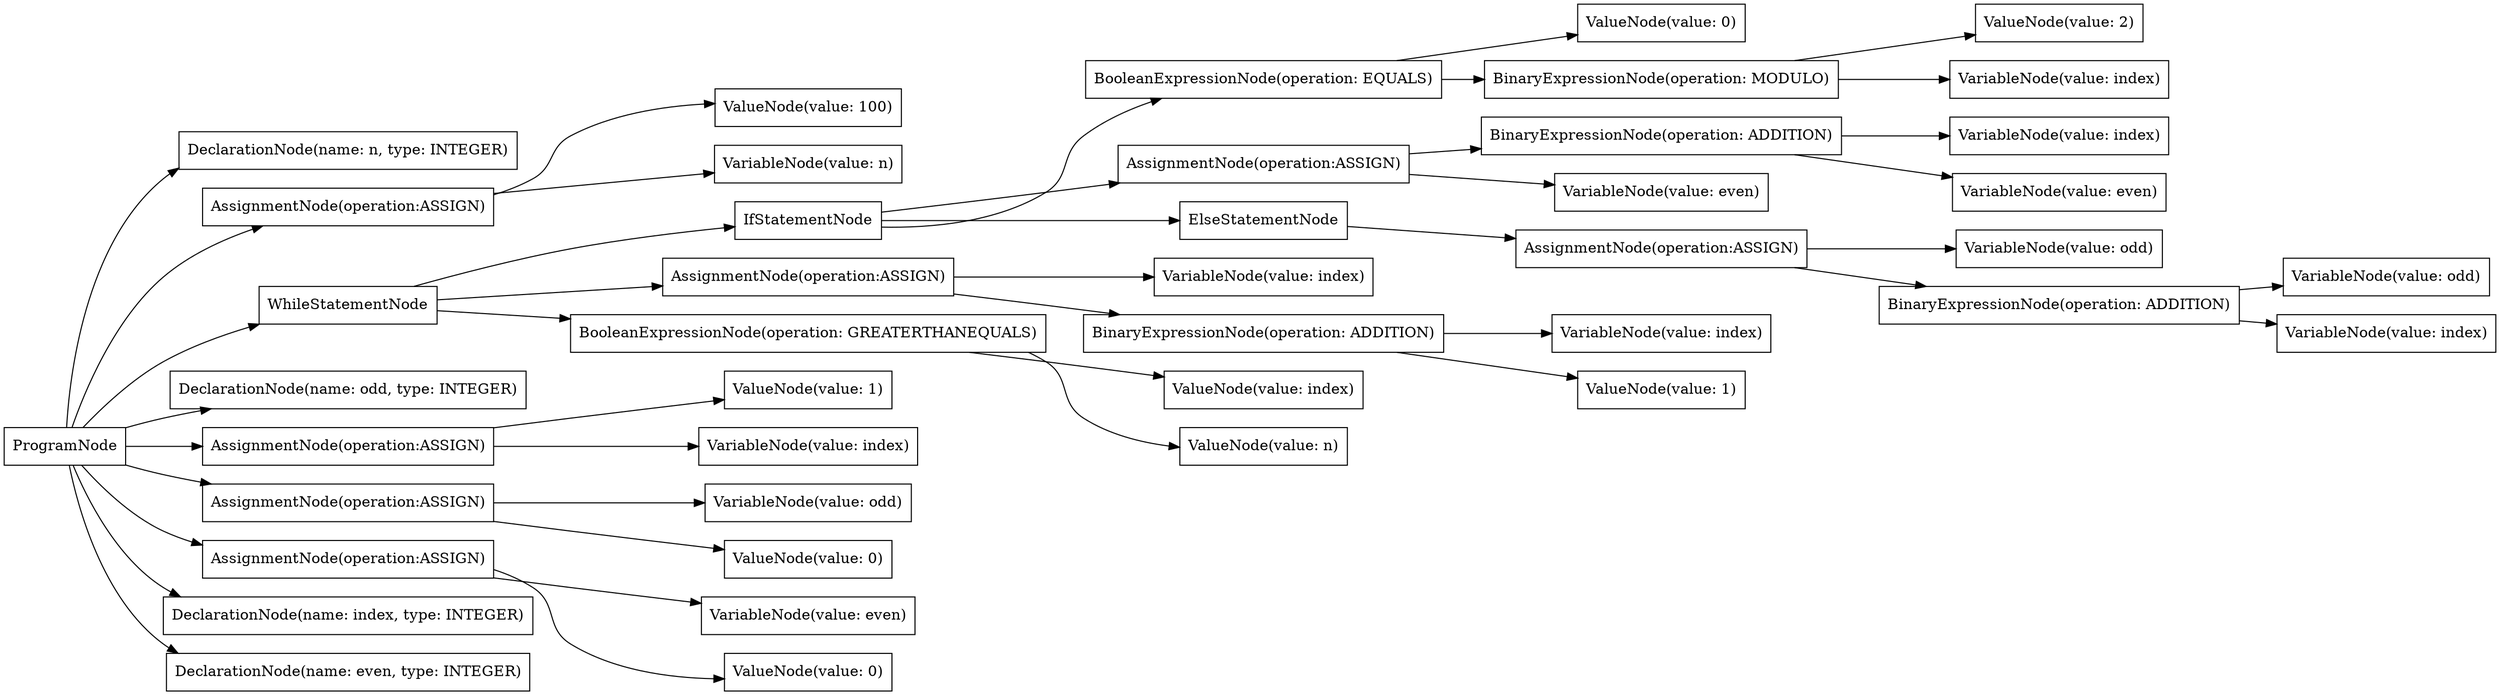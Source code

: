 digraph G {
rankdir=LR
"64bb99cd-3662-4bb4-a95a-698d5b16e1e1" [label="ValueNode(value: 2)" shape="box"];
"2c5c5c72-d7b1-4967-a4f8-6f0aca63c9e9" [label="VariableNode(value: index)" shape="box"];
"53cd578e-72d1-426d-b623-7fbb10b82b97" [label="DeclarationNode(name: n, type: INTEGER)" shape="box"];
"f9849b89-a6b8-4023-8e40-e4b2c77c0f11" [label="ValueNode(value: 100)" shape="box"];
"b1921cdd-8e38-463c-8ee3-eba851353438" [label="IfStatementNode" shape="box"];
"090998a7-073f-46d7-afe3-f2215f03e948" [label="VariableNode(value: odd)" shape="box"];
"037671e2-61f0-4d68-8b18-01d38a44e053" [label="VariableNode(value: index)" shape="box"];
"f1f42a09-4625-46df-bc0f-1e3b14b319d1" [label="AssignmentNode(operation:ASSIGN)" shape="box"];
"1b28136c-bf97-4af4-840c-bc385a1ccf5d" [label="ValueNode(value: index)" shape="box"];
"040437fc-57a7-4e79-b494-8e6fadc94e86" [label="VariableNode(value: odd)" shape="box"];
"5de65fb4-553e-4b04-9f2b-5a076bc3f3d3" [label="AssignmentNode(operation:ASSIGN)" shape="box"];
"7754b00d-58da-4e18-8d17-60c5f801455d" [label="BooleanExpressionNode(operation: EQUALS)" shape="box"];
"01e404c1-905d-4e34-9f6e-3c358ae056e2" [label="AssignmentNode(operation:ASSIGN)" shape="box"];
"5ec9c720-3016-4b67-8b7c-982be8c49ddc" [label="VariableNode(value: index)" shape="box"];
"ab747091-ce72-41d0-8d39-c7faa21a9847" [label="VariableNode(value: n)" shape="box"];
"6b5ffb9a-09a9-4016-bc8a-11bba5e27ab0" [label="ValueNode(value: 0)" shape="box"];
"bf5fd07a-ac9b-426c-9582-cdd51aeab7b4" [label="VariableNode(value: index)" shape="box"];
"ba75d6c8-5d08-4e94-be68-714237b0fa67" [label="BinaryExpressionNode(operation: ADDITION)" shape="box"];
"c4c86c8c-de6a-4960-9f08-6d77c257717a" [label="BinaryExpressionNode(operation: ADDITION)" shape="box"];
"02be5b0e-4a29-428c-8ea4-364dd3962377" [label="VariableNode(value: even)" shape="box"];
"5f5fd7ab-c8cb-48cc-b422-c1107f3fd5e3" [label="ValueNode(value: 1)" shape="box"];
"c7fce95c-1402-45a2-9a0c-d82ddf078339" [label="WhileStatementNode" shape="box"];
"95fcb764-612f-460c-874e-c53b341a5ff4" [label="ProgramNode" shape="box"];
"08d4e5ac-c2d1-4095-a5da-a3e4a17ed69d" [label="VariableNode(value: even)" shape="box"];
"15545fda-70b0-41f3-b45e-c55a4866e50d" [label="VariableNode(value: index)" shape="box"];
"c07fbbf0-db87-4955-b884-0280891ffea5" [label="DeclarationNode(name: odd, type: INTEGER)" shape="box"];
"b632641f-a0bd-4875-9ded-c46b144d4208" [label="VariableNode(value: index)" shape="box"];
"af149b26-b6f4-4116-968f-461f7a653943" [label="VariableNode(value: odd)" shape="box"];
"22422d42-8a03-4c5b-a225-1113333d8074" [label="AssignmentNode(operation:ASSIGN)" shape="box"];
"e64d3546-984f-4b00-9ecd-6da39f69aaea" [label="BooleanExpressionNode(operation: GREATERTHANEQUALS)" shape="box"];
"46da9f78-a7ca-4876-87d0-2c30c9c55ad0" [label="ValueNode(value: 1)" shape="box"];
"757dbc3a-440d-4d6e-8925-89cdd87f04df" [label="ValueNode(value: n)" shape="box"];
"639db208-2474-4eaf-906d-92d09a1efdc2" [label="AssignmentNode(operation:ASSIGN)" shape="box"];
"f3488911-a806-472d-be13-03d574c7dcdc" [label="ElseStatementNode" shape="box"];
"cace3f1a-f9b8-4dbe-8e3a-4afe023ec71a" [label="AssignmentNode(operation:ASSIGN)" shape="box"];
"f5939d95-b0aa-4cd6-b181-fdb77a0a9875" [label="ValueNode(value: 0)" shape="box"];
"28da2d28-2e60-43da-9761-c8e1ad49ebf2" [label="AssignmentNode(operation:ASSIGN)" shape="box"];
"4ade2b14-fbb0-4e5d-b25c-af07f353f61a" [label="ValueNode(value: 0)" shape="box"];
"42f47d5a-626a-42aa-b565-4ca2012fbcf1" [label="BinaryExpressionNode(operation: MODULO)" shape="box"];
"ef8989a0-976f-4538-b846-75d838fd8be7" [label="VariableNode(value: even)" shape="box"];
"a5938e30-8f1c-458a-b9f9-00a9c7d2db8c" [label="BinaryExpressionNode(operation: ADDITION)" shape="box"];
"2cdb2e91-deb0-4980-8b14-2bfd564361ad" [label="DeclarationNode(name: index, type: INTEGER)" shape="box"];
"f207eac2-f0e5-4f3d-a748-da2ab0b58af5" [label="DeclarationNode(name: even, type: INTEGER)" shape="box"];
"95fcb764-612f-460c-874e-c53b341a5ff4" -> "53cd578e-72d1-426d-b623-7fbb10b82b97";
"95fcb764-612f-460c-874e-c53b341a5ff4" -> "c07fbbf0-db87-4955-b884-0280891ffea5";
"95fcb764-612f-460c-874e-c53b341a5ff4" -> "f207eac2-f0e5-4f3d-a748-da2ab0b58af5";
"95fcb764-612f-460c-874e-c53b341a5ff4" -> "2cdb2e91-deb0-4980-8b14-2bfd564361ad";
"95fcb764-612f-460c-874e-c53b341a5ff4" -> "5de65fb4-553e-4b04-9f2b-5a076bc3f3d3";
"5de65fb4-553e-4b04-9f2b-5a076bc3f3d3" -> "ab747091-ce72-41d0-8d39-c7faa21a9847";
"5de65fb4-553e-4b04-9f2b-5a076bc3f3d3" -> "f9849b89-a6b8-4023-8e40-e4b2c77c0f11";
"95fcb764-612f-460c-874e-c53b341a5ff4" -> "cace3f1a-f9b8-4dbe-8e3a-4afe023ec71a";
"cace3f1a-f9b8-4dbe-8e3a-4afe023ec71a" -> "090998a7-073f-46d7-afe3-f2215f03e948";
"cace3f1a-f9b8-4dbe-8e3a-4afe023ec71a" -> "f5939d95-b0aa-4cd6-b181-fdb77a0a9875";
"95fcb764-612f-460c-874e-c53b341a5ff4" -> "28da2d28-2e60-43da-9761-c8e1ad49ebf2";
"28da2d28-2e60-43da-9761-c8e1ad49ebf2" -> "02be5b0e-4a29-428c-8ea4-364dd3962377";
"28da2d28-2e60-43da-9761-c8e1ad49ebf2" -> "4ade2b14-fbb0-4e5d-b25c-af07f353f61a";
"95fcb764-612f-460c-874e-c53b341a5ff4" -> "639db208-2474-4eaf-906d-92d09a1efdc2";
"639db208-2474-4eaf-906d-92d09a1efdc2" -> "b632641f-a0bd-4875-9ded-c46b144d4208";
"639db208-2474-4eaf-906d-92d09a1efdc2" -> "5f5fd7ab-c8cb-48cc-b422-c1107f3fd5e3";
"95fcb764-612f-460c-874e-c53b341a5ff4" -> "c7fce95c-1402-45a2-9a0c-d82ddf078339";
"c7fce95c-1402-45a2-9a0c-d82ddf078339" -> "e64d3546-984f-4b00-9ecd-6da39f69aaea";
"e64d3546-984f-4b00-9ecd-6da39f69aaea" -> "1b28136c-bf97-4af4-840c-bc385a1ccf5d";
"e64d3546-984f-4b00-9ecd-6da39f69aaea" -> "757dbc3a-440d-4d6e-8925-89cdd87f04df";
"c7fce95c-1402-45a2-9a0c-d82ddf078339" -> "b1921cdd-8e38-463c-8ee3-eba851353438";
"b1921cdd-8e38-463c-8ee3-eba851353438" -> "7754b00d-58da-4e18-8d17-60c5f801455d";
"7754b00d-58da-4e18-8d17-60c5f801455d" -> "42f47d5a-626a-42aa-b565-4ca2012fbcf1";
"42f47d5a-626a-42aa-b565-4ca2012fbcf1" -> "15545fda-70b0-41f3-b45e-c55a4866e50d";
"42f47d5a-626a-42aa-b565-4ca2012fbcf1" -> "64bb99cd-3662-4bb4-a95a-698d5b16e1e1";
"7754b00d-58da-4e18-8d17-60c5f801455d" -> "6b5ffb9a-09a9-4016-bc8a-11bba5e27ab0";
"b1921cdd-8e38-463c-8ee3-eba851353438" -> "22422d42-8a03-4c5b-a225-1113333d8074";
"22422d42-8a03-4c5b-a225-1113333d8074" -> "08d4e5ac-c2d1-4095-a5da-a3e4a17ed69d";
"22422d42-8a03-4c5b-a225-1113333d8074" -> "ba75d6c8-5d08-4e94-be68-714237b0fa67";
"ba75d6c8-5d08-4e94-be68-714237b0fa67" -> "ef8989a0-976f-4538-b846-75d838fd8be7";
"ba75d6c8-5d08-4e94-be68-714237b0fa67" -> "037671e2-61f0-4d68-8b18-01d38a44e053";
"b1921cdd-8e38-463c-8ee3-eba851353438" -> "f3488911-a806-472d-be13-03d574c7dcdc";
"f3488911-a806-472d-be13-03d574c7dcdc" -> "f1f42a09-4625-46df-bc0f-1e3b14b319d1";
"f1f42a09-4625-46df-bc0f-1e3b14b319d1" -> "af149b26-b6f4-4116-968f-461f7a653943";
"f1f42a09-4625-46df-bc0f-1e3b14b319d1" -> "a5938e30-8f1c-458a-b9f9-00a9c7d2db8c";
"a5938e30-8f1c-458a-b9f9-00a9c7d2db8c" -> "040437fc-57a7-4e79-b494-8e6fadc94e86";
"a5938e30-8f1c-458a-b9f9-00a9c7d2db8c" -> "bf5fd07a-ac9b-426c-9582-cdd51aeab7b4";
"c7fce95c-1402-45a2-9a0c-d82ddf078339" -> "01e404c1-905d-4e34-9f6e-3c358ae056e2";
"01e404c1-905d-4e34-9f6e-3c358ae056e2" -> "2c5c5c72-d7b1-4967-a4f8-6f0aca63c9e9";
"01e404c1-905d-4e34-9f6e-3c358ae056e2" -> "c4c86c8c-de6a-4960-9f08-6d77c257717a";
"c4c86c8c-de6a-4960-9f08-6d77c257717a" -> "5ec9c720-3016-4b67-8b7c-982be8c49ddc";
"c4c86c8c-de6a-4960-9f08-6d77c257717a" -> "46da9f78-a7ca-4876-87d0-2c30c9c55ad0";
}